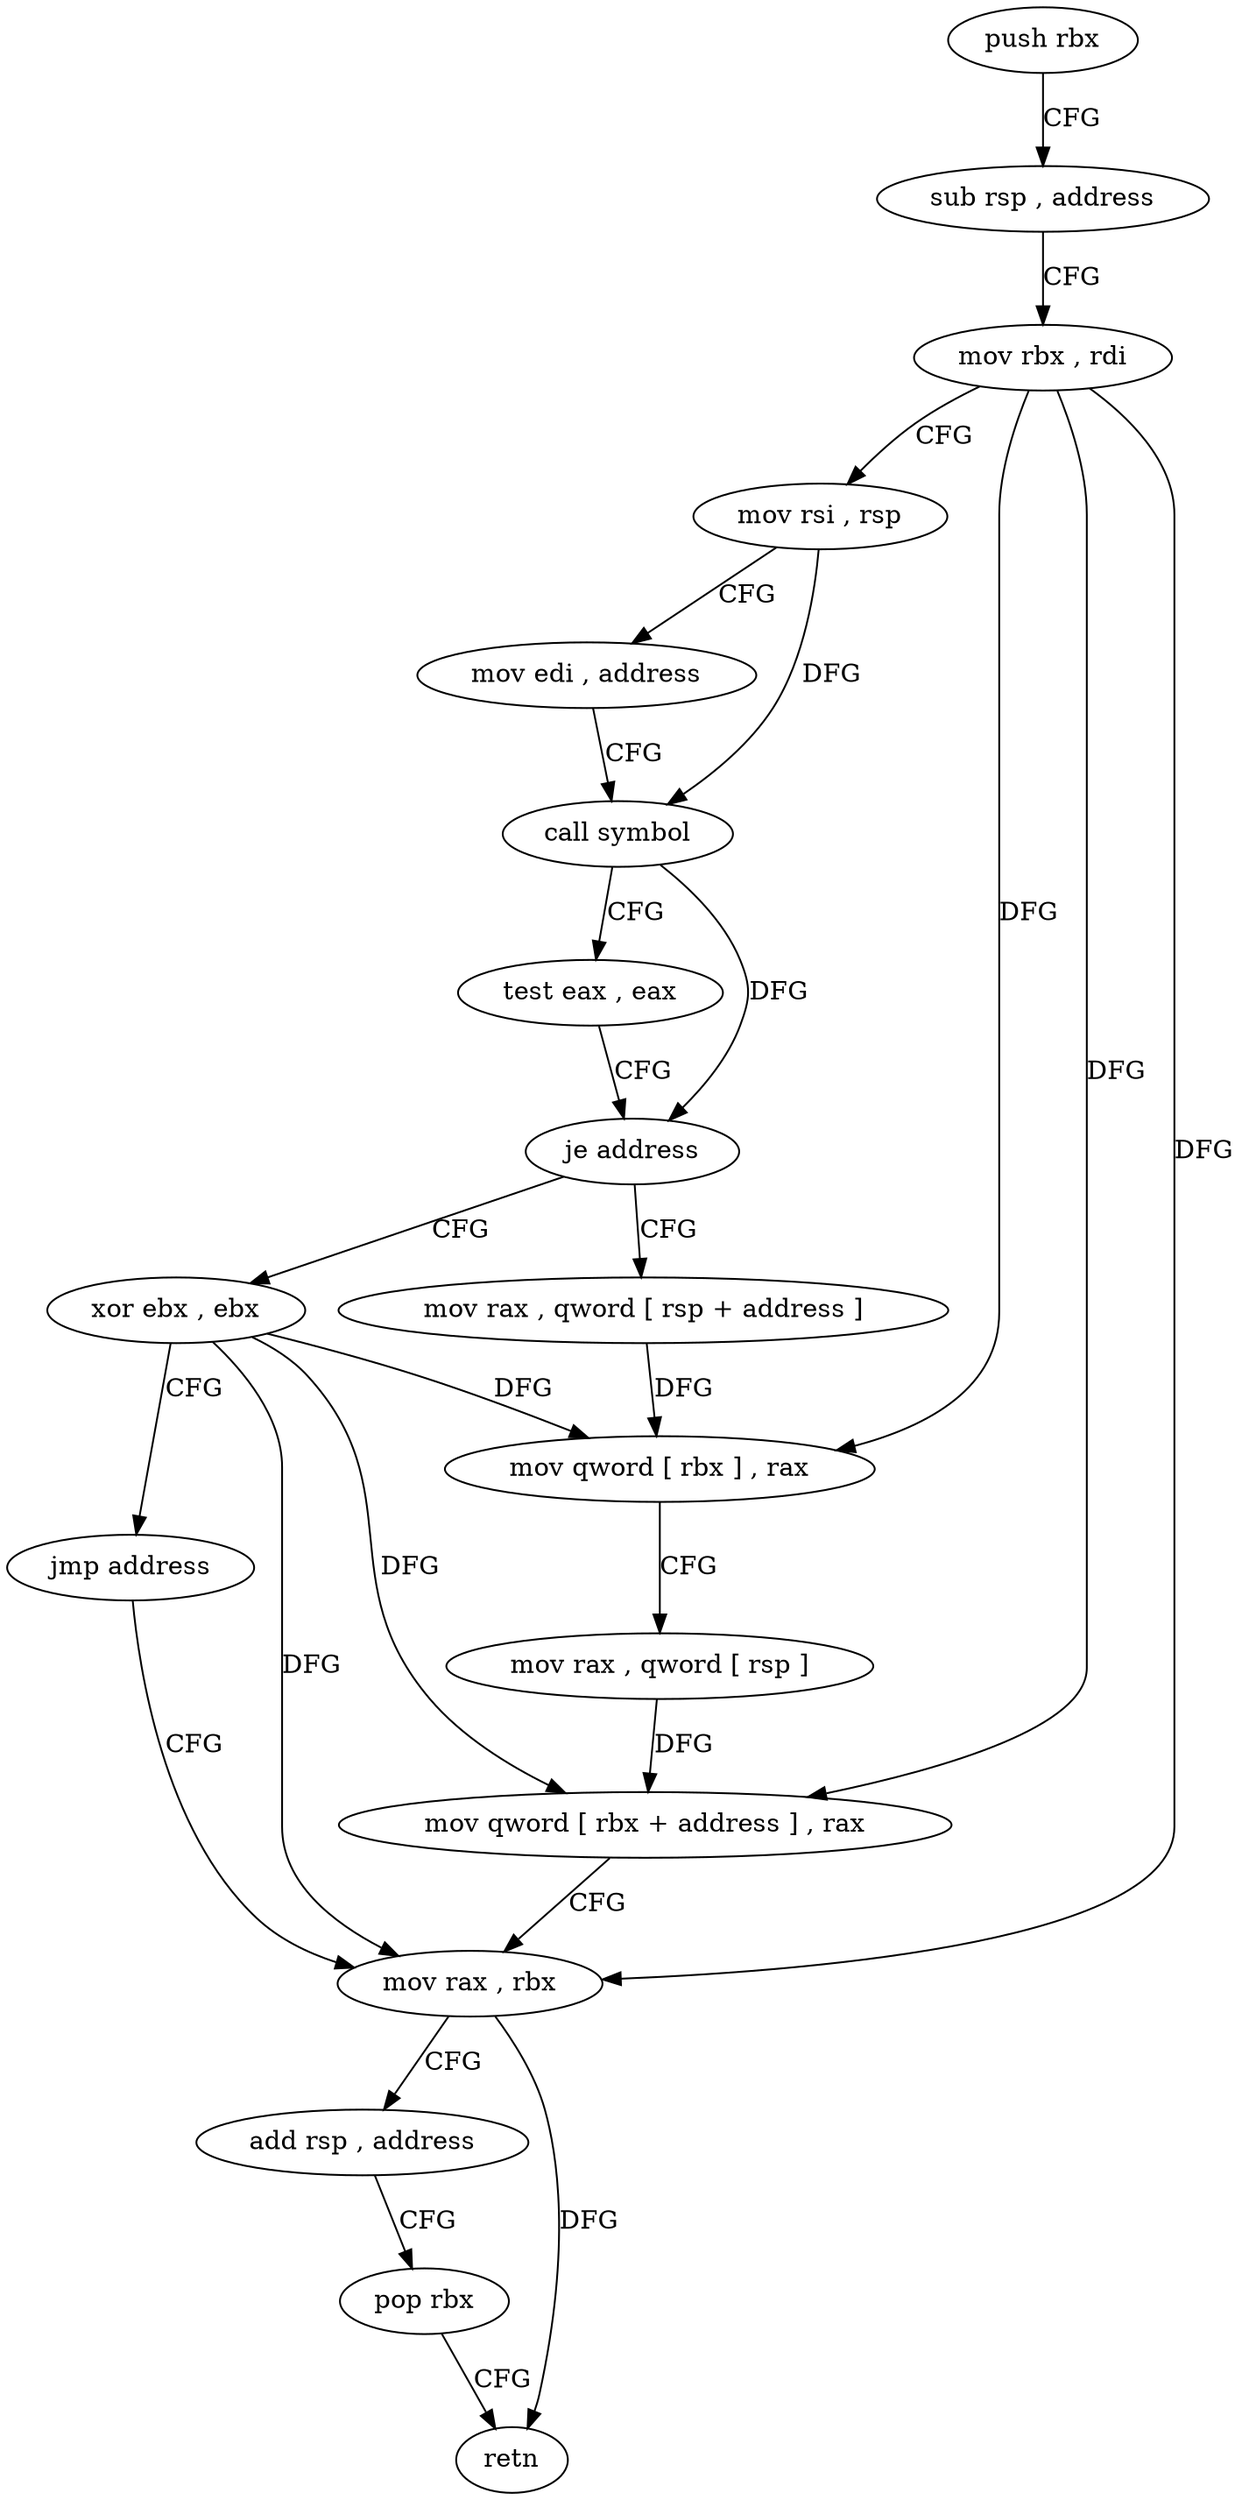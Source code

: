 digraph "func" {
"4230512" [label = "push rbx" ]
"4230513" [label = "sub rsp , address" ]
"4230520" [label = "mov rbx , rdi" ]
"4230523" [label = "mov rsi , rsp" ]
"4230526" [label = "mov edi , address" ]
"4230531" [label = "call symbol" ]
"4230536" [label = "test eax , eax" ]
"4230538" [label = "je address" ]
"4230544" [label = "mov rax , qword [ rsp + address ]" ]
"4230540" [label = "xor ebx , ebx" ]
"4230549" [label = "mov qword [ rbx ] , rax" ]
"4230552" [label = "mov rax , qword [ rsp ]" ]
"4230556" [label = "mov qword [ rbx + address ] , rax" ]
"4230560" [label = "mov rax , rbx" ]
"4230542" [label = "jmp address" ]
"4230563" [label = "add rsp , address" ]
"4230570" [label = "pop rbx" ]
"4230571" [label = "retn" ]
"4230512" -> "4230513" [ label = "CFG" ]
"4230513" -> "4230520" [ label = "CFG" ]
"4230520" -> "4230523" [ label = "CFG" ]
"4230520" -> "4230549" [ label = "DFG" ]
"4230520" -> "4230556" [ label = "DFG" ]
"4230520" -> "4230560" [ label = "DFG" ]
"4230523" -> "4230526" [ label = "CFG" ]
"4230523" -> "4230531" [ label = "DFG" ]
"4230526" -> "4230531" [ label = "CFG" ]
"4230531" -> "4230536" [ label = "CFG" ]
"4230531" -> "4230538" [ label = "DFG" ]
"4230536" -> "4230538" [ label = "CFG" ]
"4230538" -> "4230544" [ label = "CFG" ]
"4230538" -> "4230540" [ label = "CFG" ]
"4230544" -> "4230549" [ label = "DFG" ]
"4230540" -> "4230542" [ label = "CFG" ]
"4230540" -> "4230549" [ label = "DFG" ]
"4230540" -> "4230556" [ label = "DFG" ]
"4230540" -> "4230560" [ label = "DFG" ]
"4230549" -> "4230552" [ label = "CFG" ]
"4230552" -> "4230556" [ label = "DFG" ]
"4230556" -> "4230560" [ label = "CFG" ]
"4230560" -> "4230563" [ label = "CFG" ]
"4230560" -> "4230571" [ label = "DFG" ]
"4230542" -> "4230560" [ label = "CFG" ]
"4230563" -> "4230570" [ label = "CFG" ]
"4230570" -> "4230571" [ label = "CFG" ]
}
